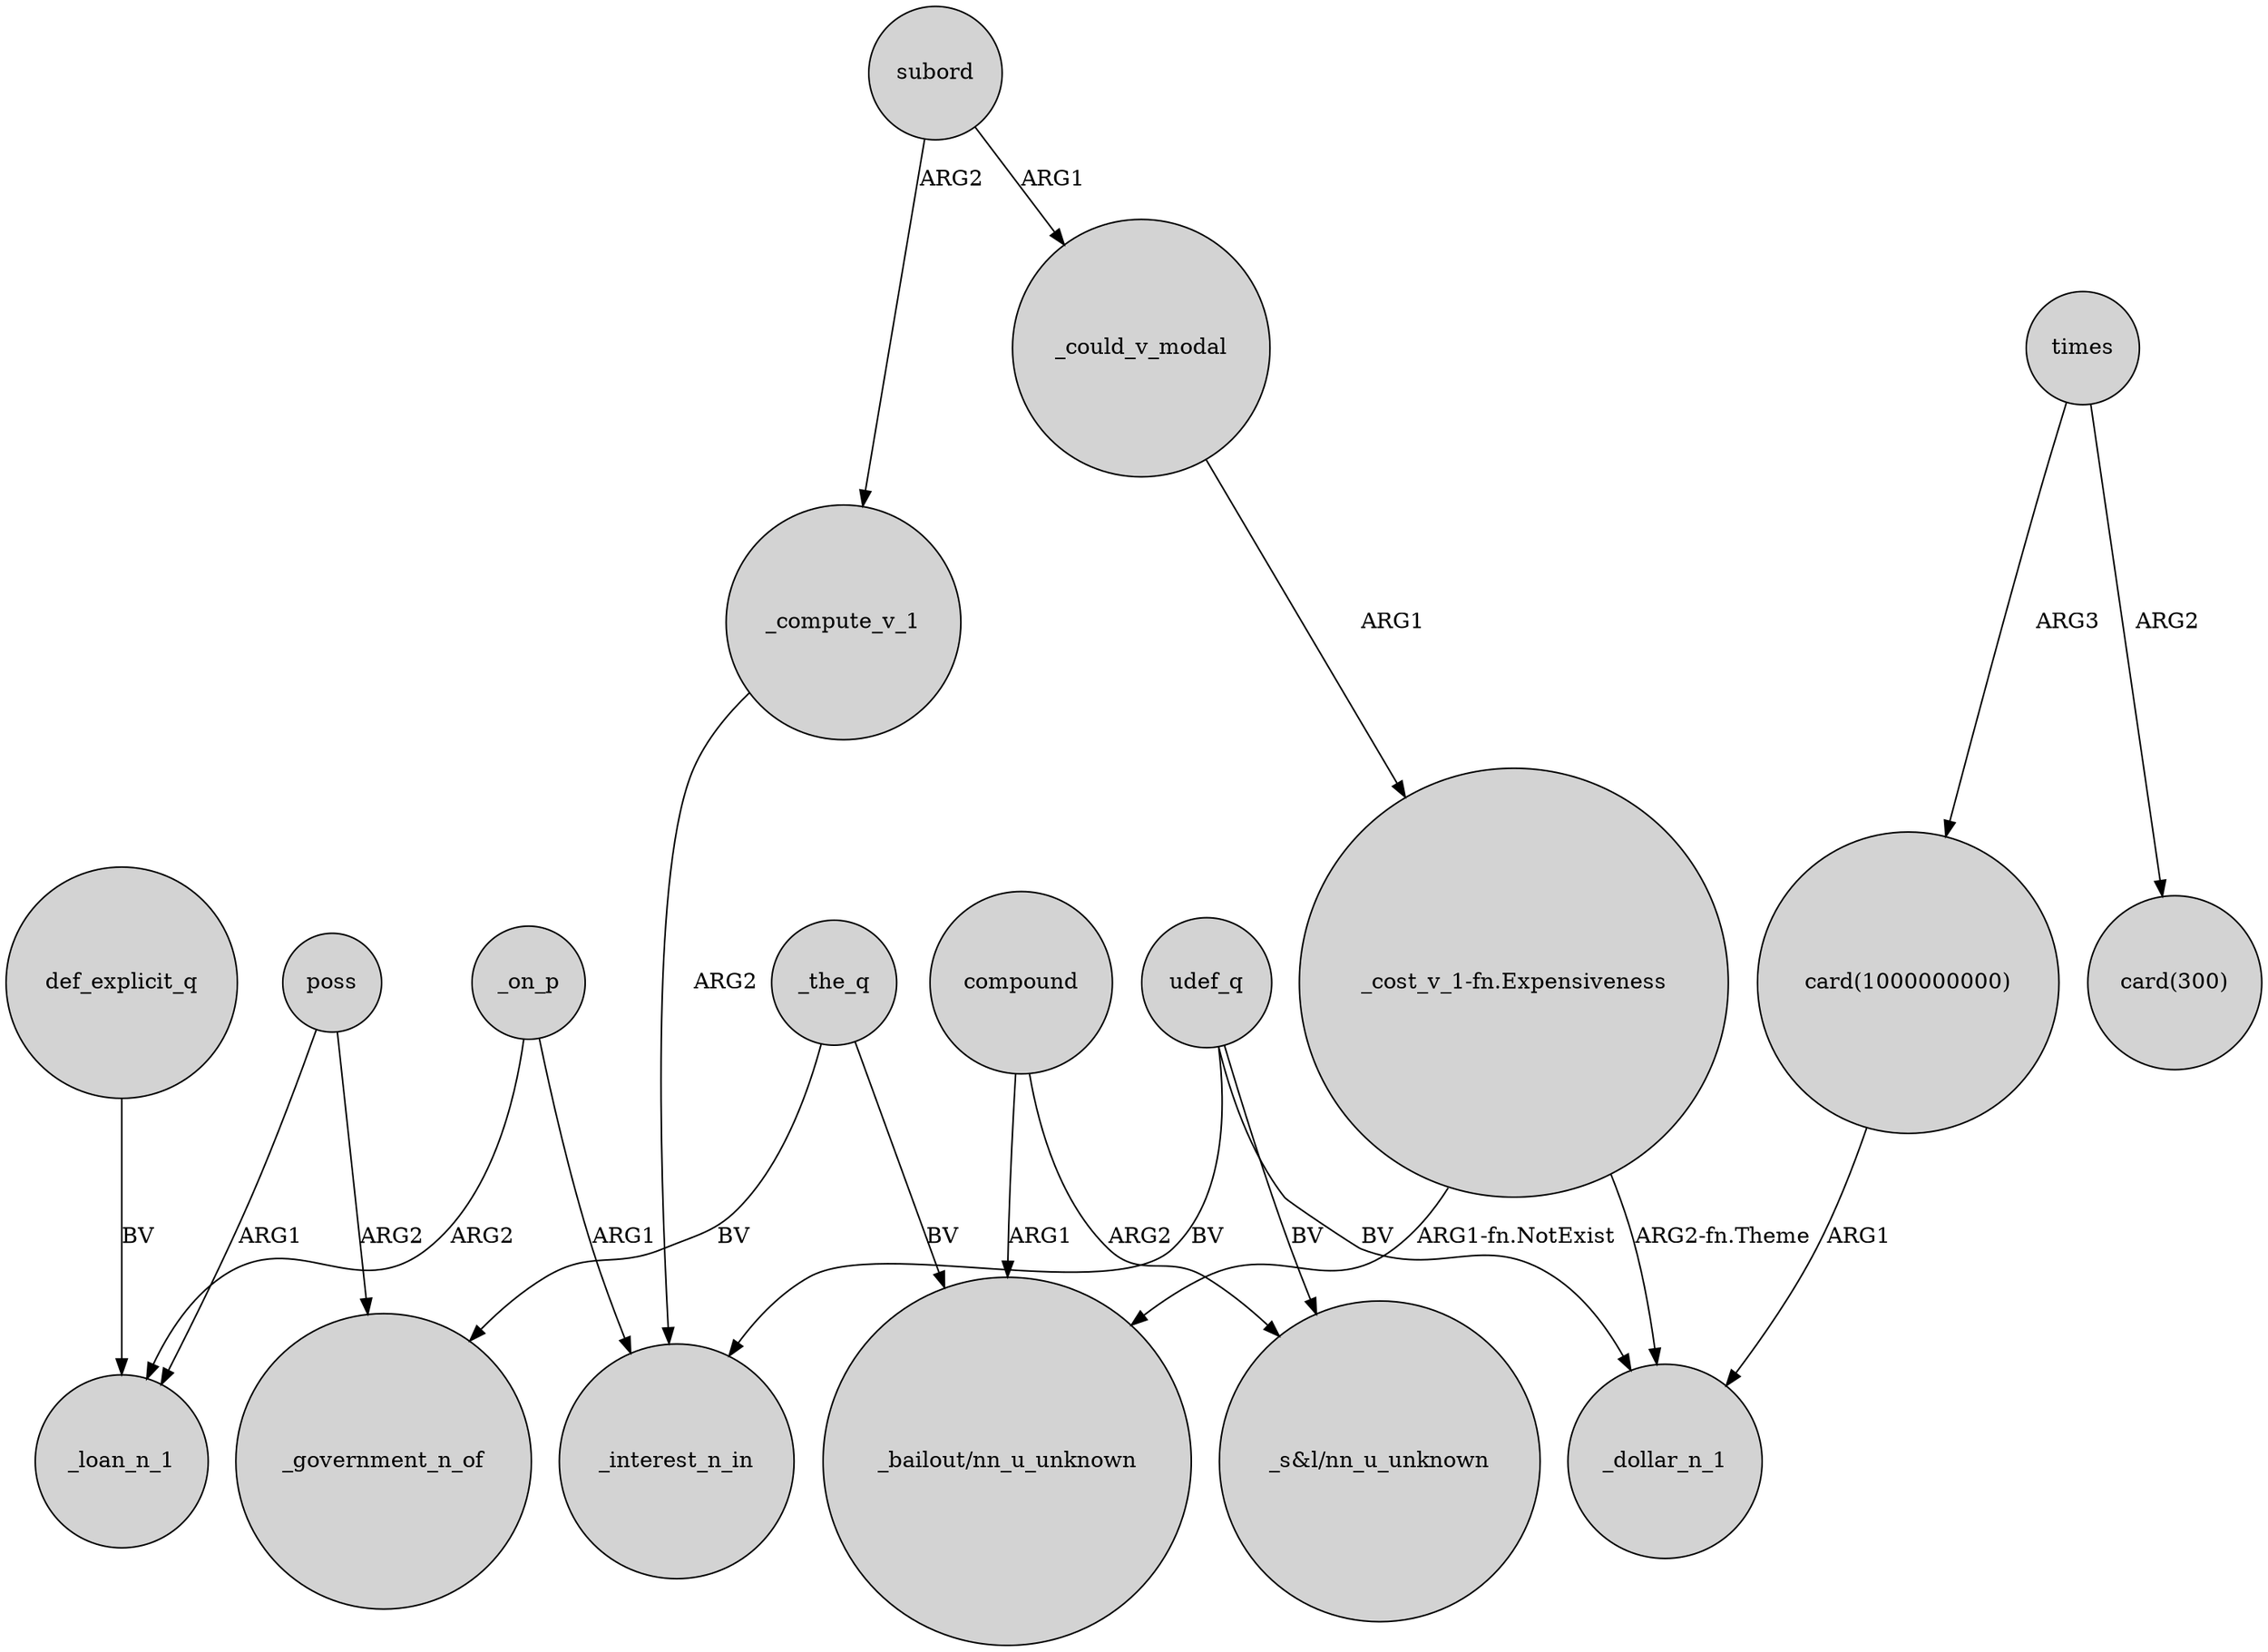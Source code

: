 digraph {
	node [shape=circle style=filled]
	_on_p -> _loan_n_1 [label=ARG2]
	_the_q -> "_bailout/nn_u_unknown" [label=BV]
	def_explicit_q -> _loan_n_1 [label=BV]
	subord -> _compute_v_1 [label=ARG2]
	subord -> _could_v_modal [label=ARG1]
	udef_q -> _interest_n_in [label=BV]
	times -> "card(300)" [label=ARG2]
	compound -> "_bailout/nn_u_unknown" [label=ARG1]
	times -> "card(1000000000)" [label=ARG3]
	"_cost_v_1-fn.Expensiveness" -> _dollar_n_1 [label="ARG2-fn.Theme"]
	udef_q -> "_s&l/nn_u_unknown" [label=BV]
	_could_v_modal -> "_cost_v_1-fn.Expensiveness" [label=ARG1]
	_on_p -> _interest_n_in [label=ARG1]
	"_cost_v_1-fn.Expensiveness" -> "_bailout/nn_u_unknown" [label="ARG1-fn.NotExist"]
	_the_q -> _government_n_of [label=BV]
	compound -> "_s&l/nn_u_unknown" [label=ARG2]
	"card(1000000000)" -> _dollar_n_1 [label=ARG1]
	poss -> _government_n_of [label=ARG2]
	_compute_v_1 -> _interest_n_in [label=ARG2]
	poss -> _loan_n_1 [label=ARG1]
	udef_q -> _dollar_n_1 [label=BV]
}
